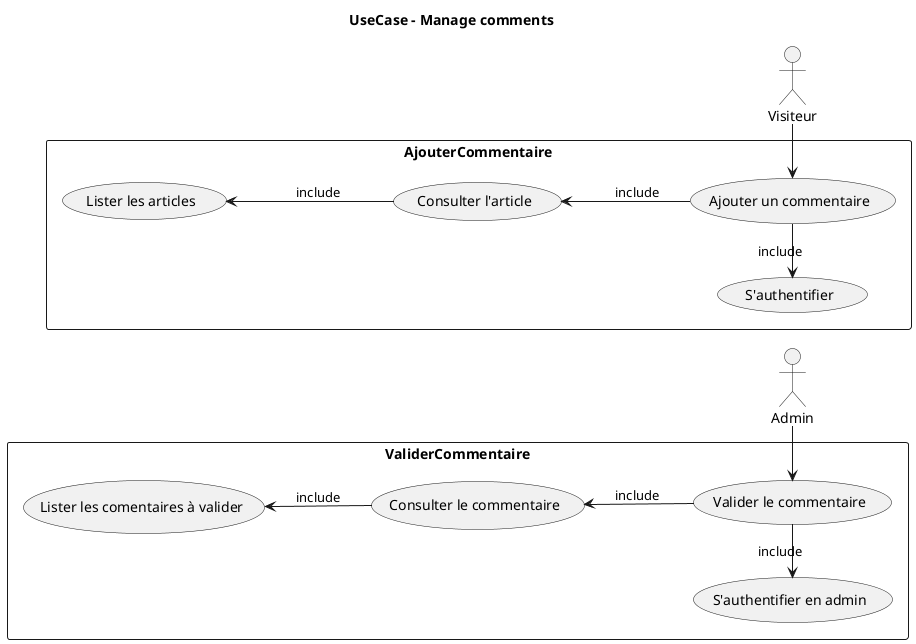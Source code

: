 @startuml
title UseCase - Manage comments
left to right direction

actor "Admin" as ad
rectangle ValiderCommentaire {
    usecase "Valider le commentaire" as UC11
    usecase "S'authentifier en admin" as UC12
    usecase "Consulter le commentaire" as UC13
    usecase "Lister les comentaires à valider" as UC14

    UC11 -left-> UC12 : include
    UC11 -up-> UC13 : include
    UC13 -up-> UC14 : include
}
ad -left-> UC11

actor "Visiteur" as vi
rectangle AjouterCommentaire {
    usecase "Ajouter un commentaire" as UC1
    usecase "S'authentifier" as UC2
    usecase "Consulter l'article" as UC3
    usecase "Lister les articles" as UC4

    UC1 -left-> UC2 : include
    UC1 -up-> UC3 : include
    UC3 -up-> UC4 : include
}
vi -left-> UC1

@enduml
